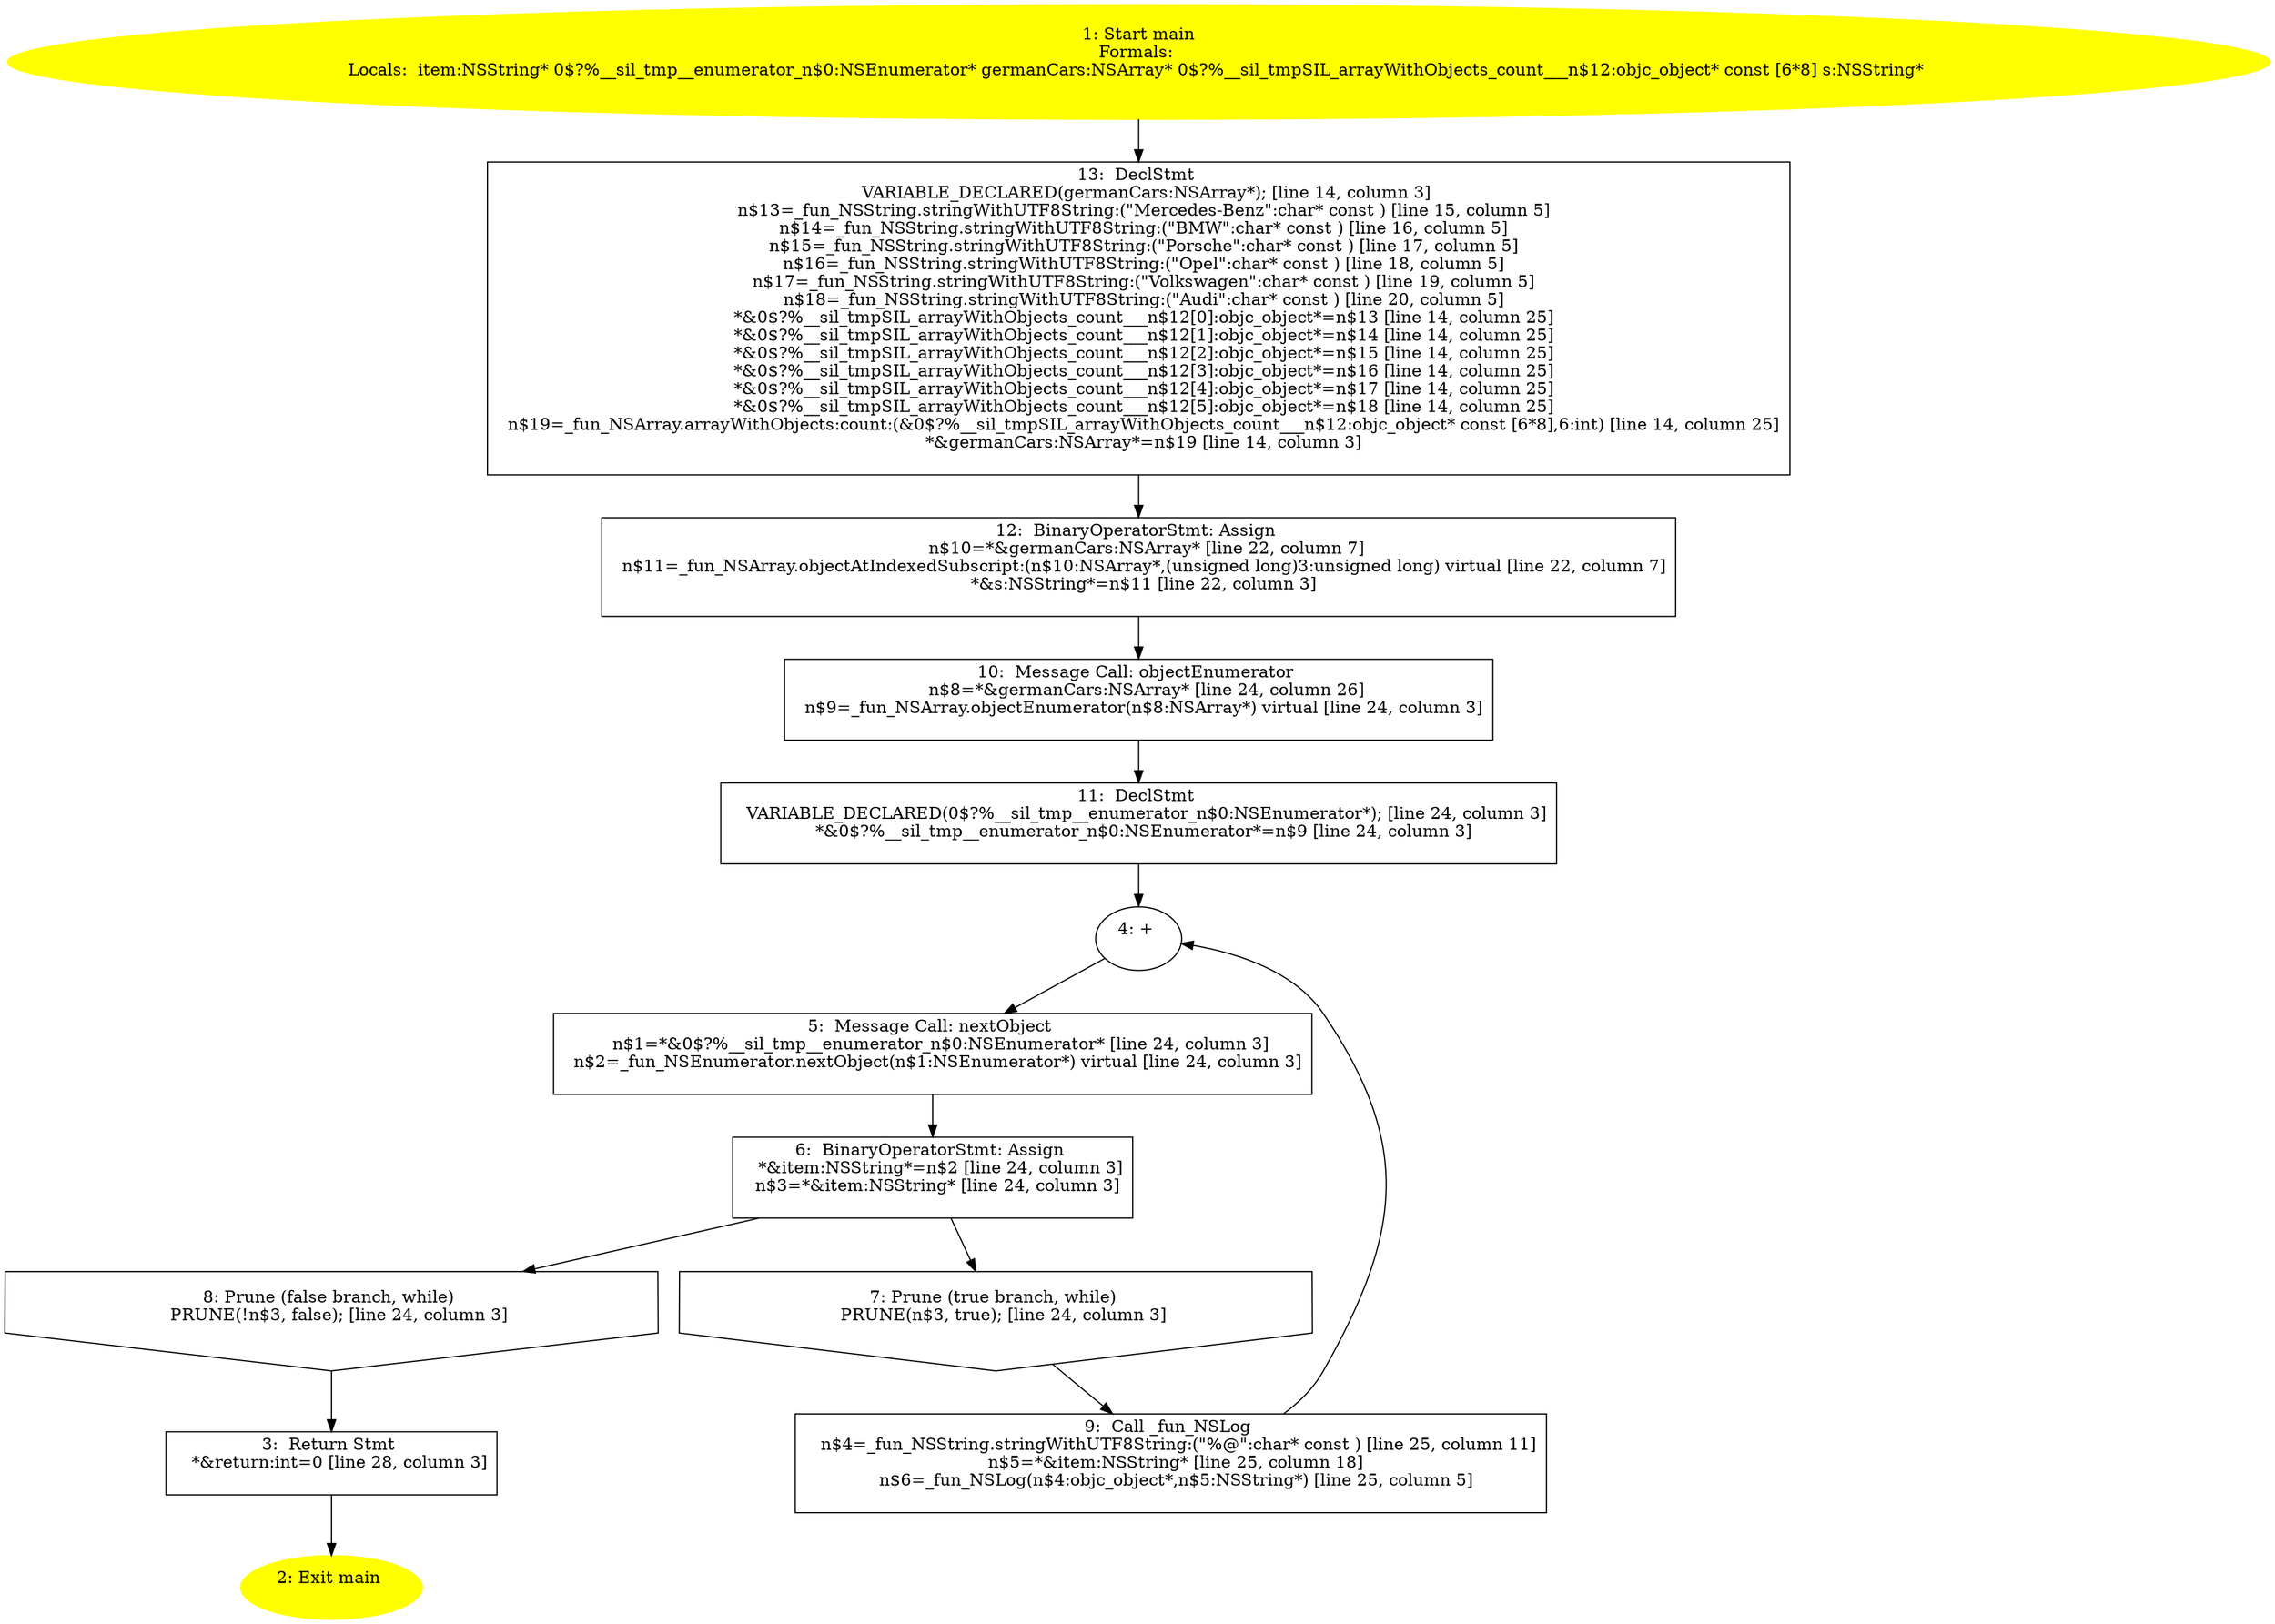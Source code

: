 /* @generated */
digraph cfg {
"main.fad58de7366495db4650cfefac2fcd61_1" [label="1: Start main\nFormals: \nLocals:  item:NSString* 0$?%__sil_tmp__enumerator_n$0:NSEnumerator* germanCars:NSArray* 0$?%__sil_tmpSIL_arrayWithObjects_count___n$12:objc_object* const [6*8] s:NSString* \n  " color=yellow style=filled]
	

	 "main.fad58de7366495db4650cfefac2fcd61_1" -> "main.fad58de7366495db4650cfefac2fcd61_13" ;
"main.fad58de7366495db4650cfefac2fcd61_2" [label="2: Exit main \n  " color=yellow style=filled]
	

"main.fad58de7366495db4650cfefac2fcd61_3" [label="3:  Return Stmt \n   *&return:int=0 [line 28, column 3]\n " shape="box"]
	

	 "main.fad58de7366495db4650cfefac2fcd61_3" -> "main.fad58de7366495db4650cfefac2fcd61_2" ;
"main.fad58de7366495db4650cfefac2fcd61_4" [label="4: + \n  " ]
	

	 "main.fad58de7366495db4650cfefac2fcd61_4" -> "main.fad58de7366495db4650cfefac2fcd61_5" ;
"main.fad58de7366495db4650cfefac2fcd61_5" [label="5:  Message Call: nextObject \n   n$1=*&0$?%__sil_tmp__enumerator_n$0:NSEnumerator* [line 24, column 3]\n  n$2=_fun_NSEnumerator.nextObject(n$1:NSEnumerator*) virtual [line 24, column 3]\n " shape="box"]
	

	 "main.fad58de7366495db4650cfefac2fcd61_5" -> "main.fad58de7366495db4650cfefac2fcd61_6" ;
"main.fad58de7366495db4650cfefac2fcd61_6" [label="6:  BinaryOperatorStmt: Assign \n   *&item:NSString*=n$2 [line 24, column 3]\n  n$3=*&item:NSString* [line 24, column 3]\n " shape="box"]
	

	 "main.fad58de7366495db4650cfefac2fcd61_6" -> "main.fad58de7366495db4650cfefac2fcd61_7" ;
	 "main.fad58de7366495db4650cfefac2fcd61_6" -> "main.fad58de7366495db4650cfefac2fcd61_8" ;
"main.fad58de7366495db4650cfefac2fcd61_7" [label="7: Prune (true branch, while) \n   PRUNE(n$3, true); [line 24, column 3]\n " shape="invhouse"]
	

	 "main.fad58de7366495db4650cfefac2fcd61_7" -> "main.fad58de7366495db4650cfefac2fcd61_9" ;
"main.fad58de7366495db4650cfefac2fcd61_8" [label="8: Prune (false branch, while) \n   PRUNE(!n$3, false); [line 24, column 3]\n " shape="invhouse"]
	

	 "main.fad58de7366495db4650cfefac2fcd61_8" -> "main.fad58de7366495db4650cfefac2fcd61_3" ;
"main.fad58de7366495db4650cfefac2fcd61_9" [label="9:  Call _fun_NSLog \n   n$4=_fun_NSString.stringWithUTF8String:(\"%@\":char* const ) [line 25, column 11]\n  n$5=*&item:NSString* [line 25, column 18]\n  n$6=_fun_NSLog(n$4:objc_object*,n$5:NSString*) [line 25, column 5]\n " shape="box"]
	

	 "main.fad58de7366495db4650cfefac2fcd61_9" -> "main.fad58de7366495db4650cfefac2fcd61_4" ;
"main.fad58de7366495db4650cfefac2fcd61_10" [label="10:  Message Call: objectEnumerator \n   n$8=*&germanCars:NSArray* [line 24, column 26]\n  n$9=_fun_NSArray.objectEnumerator(n$8:NSArray*) virtual [line 24, column 3]\n " shape="box"]
	

	 "main.fad58de7366495db4650cfefac2fcd61_10" -> "main.fad58de7366495db4650cfefac2fcd61_11" ;
"main.fad58de7366495db4650cfefac2fcd61_11" [label="11:  DeclStmt \n   VARIABLE_DECLARED(0$?%__sil_tmp__enumerator_n$0:NSEnumerator*); [line 24, column 3]\n  *&0$?%__sil_tmp__enumerator_n$0:NSEnumerator*=n$9 [line 24, column 3]\n " shape="box"]
	

	 "main.fad58de7366495db4650cfefac2fcd61_11" -> "main.fad58de7366495db4650cfefac2fcd61_4" ;
"main.fad58de7366495db4650cfefac2fcd61_12" [label="12:  BinaryOperatorStmt: Assign \n   n$10=*&germanCars:NSArray* [line 22, column 7]\n  n$11=_fun_NSArray.objectAtIndexedSubscript:(n$10:NSArray*,(unsigned long)3:unsigned long) virtual [line 22, column 7]\n  *&s:NSString*=n$11 [line 22, column 3]\n " shape="box"]
	

	 "main.fad58de7366495db4650cfefac2fcd61_12" -> "main.fad58de7366495db4650cfefac2fcd61_10" ;
"main.fad58de7366495db4650cfefac2fcd61_13" [label="13:  DeclStmt \n   VARIABLE_DECLARED(germanCars:NSArray*); [line 14, column 3]\n  n$13=_fun_NSString.stringWithUTF8String:(\"Mercedes-Benz\":char* const ) [line 15, column 5]\n  n$14=_fun_NSString.stringWithUTF8String:(\"BMW\":char* const ) [line 16, column 5]\n  n$15=_fun_NSString.stringWithUTF8String:(\"Porsche\":char* const ) [line 17, column 5]\n  n$16=_fun_NSString.stringWithUTF8String:(\"Opel\":char* const ) [line 18, column 5]\n  n$17=_fun_NSString.stringWithUTF8String:(\"Volkswagen\":char* const ) [line 19, column 5]\n  n$18=_fun_NSString.stringWithUTF8String:(\"Audi\":char* const ) [line 20, column 5]\n  *&0$?%__sil_tmpSIL_arrayWithObjects_count___n$12[0]:objc_object*=n$13 [line 14, column 25]\n  *&0$?%__sil_tmpSIL_arrayWithObjects_count___n$12[1]:objc_object*=n$14 [line 14, column 25]\n  *&0$?%__sil_tmpSIL_arrayWithObjects_count___n$12[2]:objc_object*=n$15 [line 14, column 25]\n  *&0$?%__sil_tmpSIL_arrayWithObjects_count___n$12[3]:objc_object*=n$16 [line 14, column 25]\n  *&0$?%__sil_tmpSIL_arrayWithObjects_count___n$12[4]:objc_object*=n$17 [line 14, column 25]\n  *&0$?%__sil_tmpSIL_arrayWithObjects_count___n$12[5]:objc_object*=n$18 [line 14, column 25]\n  n$19=_fun_NSArray.arrayWithObjects:count:(&0$?%__sil_tmpSIL_arrayWithObjects_count___n$12:objc_object* const [6*8],6:int) [line 14, column 25]\n  *&germanCars:NSArray*=n$19 [line 14, column 3]\n " shape="box"]
	

	 "main.fad58de7366495db4650cfefac2fcd61_13" -> "main.fad58de7366495db4650cfefac2fcd61_12" ;
}
